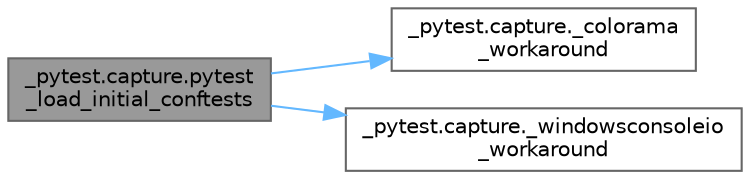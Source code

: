 digraph "_pytest.capture.pytest_load_initial_conftests"
{
 // LATEX_PDF_SIZE
  bgcolor="transparent";
  edge [fontname=Helvetica,fontsize=10,labelfontname=Helvetica,labelfontsize=10];
  node [fontname=Helvetica,fontsize=10,shape=box,height=0.2,width=0.4];
  rankdir="LR";
  Node1 [id="Node000001",label="_pytest.capture.pytest\l_load_initial_conftests",height=0.2,width=0.4,color="gray40", fillcolor="grey60", style="filled", fontcolor="black",tooltip=" "];
  Node1 -> Node2 [id="edge1_Node000001_Node000002",color="steelblue1",style="solid",tooltip=" "];
  Node2 [id="Node000002",label="_pytest.capture._colorama\l_workaround",height=0.2,width=0.4,color="grey40", fillcolor="white", style="filled",URL="$namespace__pytest_1_1capture.html#aa523ebcaf82034a666e3ac3b77e466f5",tooltip=" "];
  Node1 -> Node3 [id="edge2_Node000001_Node000003",color="steelblue1",style="solid",tooltip=" "];
  Node3 [id="Node000003",label="_pytest.capture._windowsconsoleio\l_workaround",height=0.2,width=0.4,color="grey40", fillcolor="white", style="filled",URL="$namespace__pytest_1_1capture.html#a774bf124147b31b45d9b37003d172b87",tooltip=" "];
}
